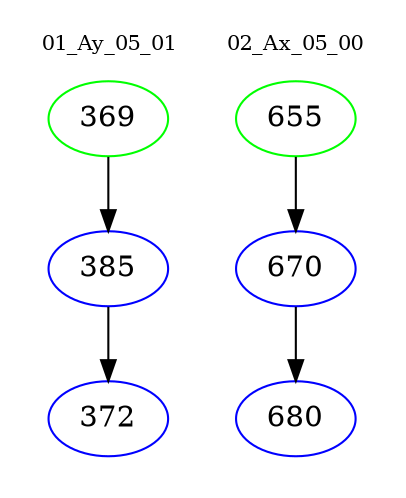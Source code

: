 digraph{
subgraph cluster_0 {
color = white
label = "01_Ay_05_01";
fontsize=10;
T0_369 [label="369", color="green"]
T0_369 -> T0_385 [color="black"]
T0_385 [label="385", color="blue"]
T0_385 -> T0_372 [color="black"]
T0_372 [label="372", color="blue"]
}
subgraph cluster_1 {
color = white
label = "02_Ax_05_00";
fontsize=10;
T1_655 [label="655", color="green"]
T1_655 -> T1_670 [color="black"]
T1_670 [label="670", color="blue"]
T1_670 -> T1_680 [color="black"]
T1_680 [label="680", color="blue"]
}
}

